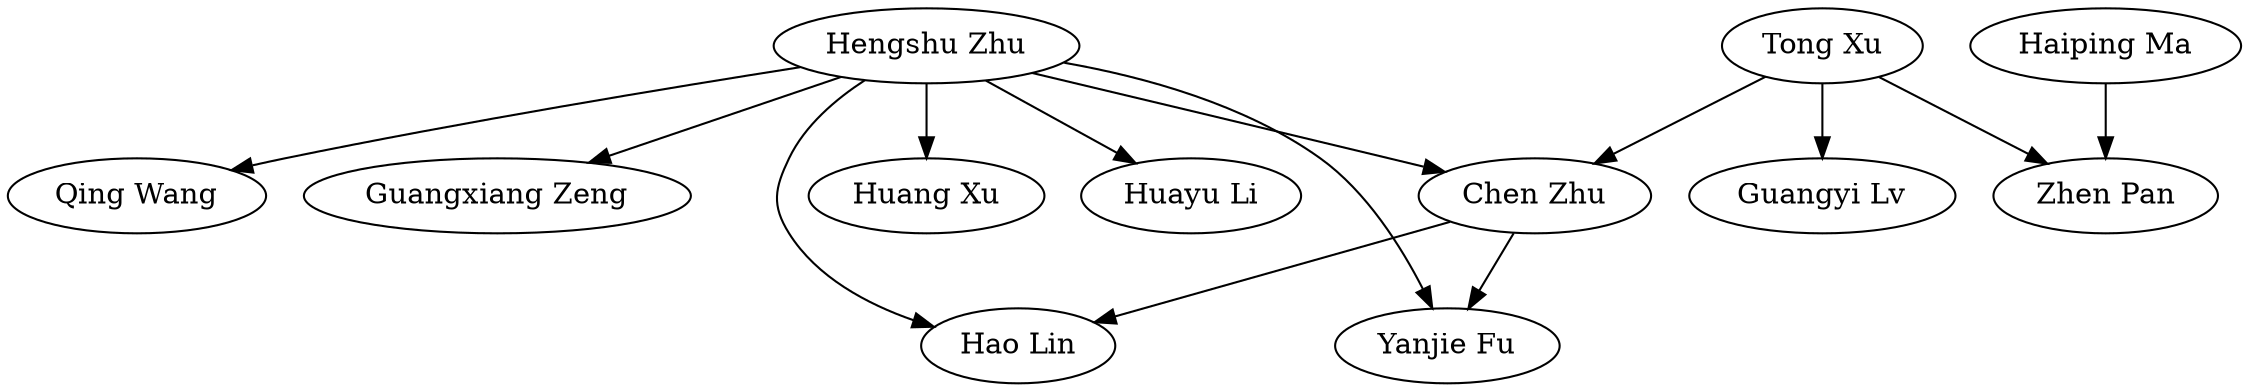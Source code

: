 strict digraph G{
"Hengshu Zhu" -> "Qing Wang"
"Haiping Ma" -> "Zhen Pan"
"Tong Xu" -> "Zhen Pan"
"Hengshu Zhu" -> "Huayu Li"
"Tong Xu" -> "Chen Zhu"
"Hengshu Zhu" -> "Guangxiang Zeng"
"Hengshu Zhu" -> "Yanjie Fu"
"Tong Xu" -> "Guangyi Lv"
"Hengshu Zhu" -> "Chen Zhu"
"Hengshu Zhu" -> "Chen Zhu"
"Chen Zhu" -> "Hao Lin"
"Hengshu Zhu" -> "Hao Lin"
"Chen Zhu" -> "Yanjie Fu"
"Hengshu Zhu" -> "Huang Xu"
}
